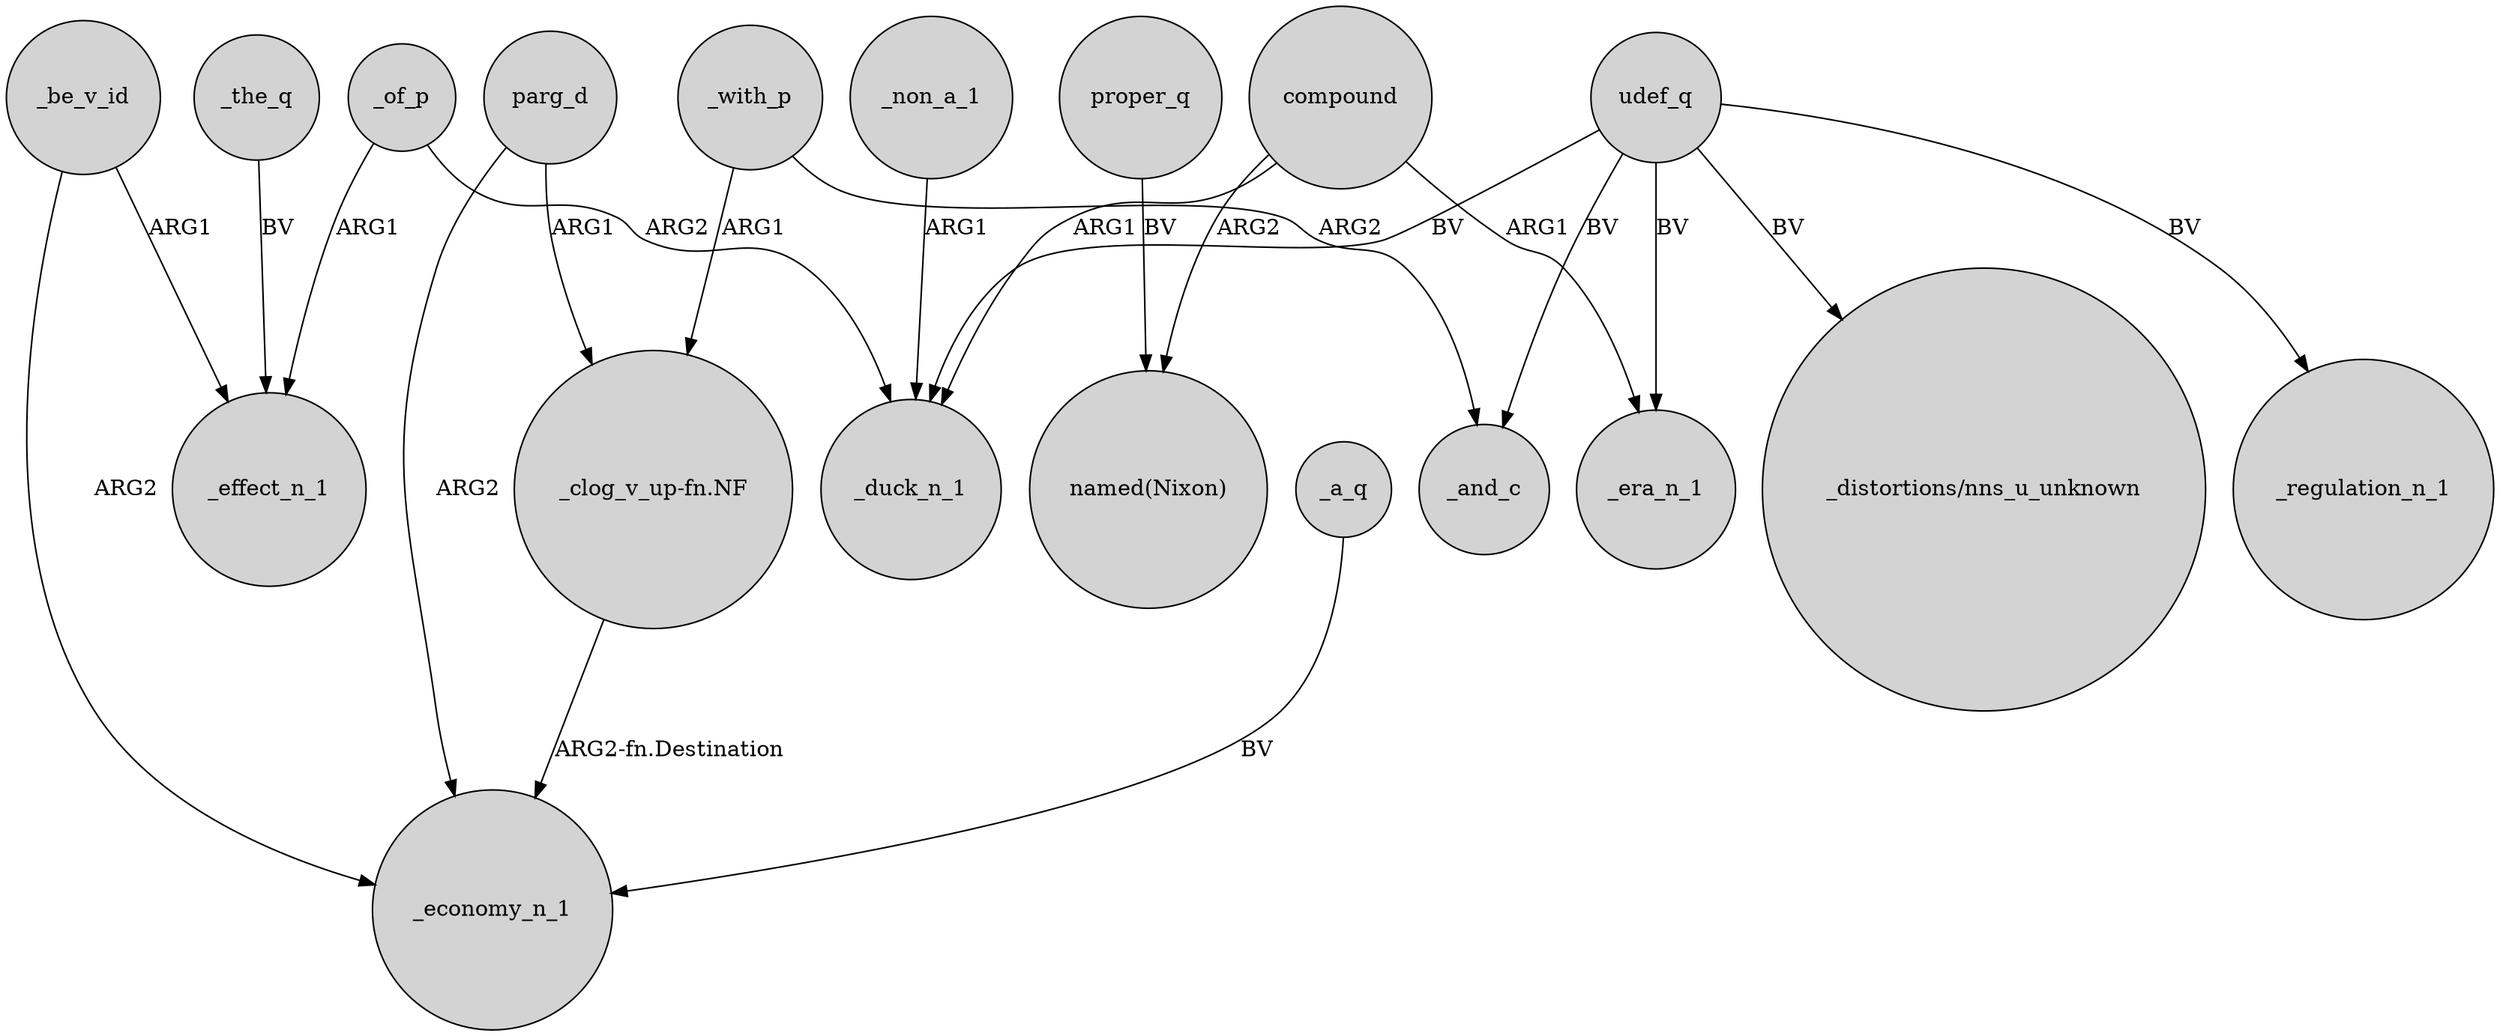 digraph {
	node [shape=circle style=filled]
	_with_p -> _and_c [label=ARG2]
	_of_p -> _effect_n_1 [label=ARG1]
	proper_q -> "named(Nixon)" [label=BV]
	parg_d -> _economy_n_1 [label=ARG2]
	udef_q -> _duck_n_1 [label=BV]
	compound -> _era_n_1 [label=ARG1]
	_be_v_id -> _effect_n_1 [label=ARG1]
	_be_v_id -> _economy_n_1 [label=ARG2]
	_with_p -> "_clog_v_up-fn.NF" [label=ARG1]
	parg_d -> "_clog_v_up-fn.NF" [label=ARG1]
	udef_q -> "_distortions/nns_u_unknown" [label=BV]
	_non_a_1 -> _duck_n_1 [label=ARG1]
	_a_q -> _economy_n_1 [label=BV]
	_the_q -> _effect_n_1 [label=BV]
	"_clog_v_up-fn.NF" -> _economy_n_1 [label="ARG2-fn.Destination"]
	compound -> "named(Nixon)" [label=ARG2]
	compound -> _duck_n_1 [label=ARG1]
	udef_q -> _era_n_1 [label=BV]
	udef_q -> _regulation_n_1 [label=BV]
	_of_p -> _duck_n_1 [label=ARG2]
	udef_q -> _and_c [label=BV]
}
